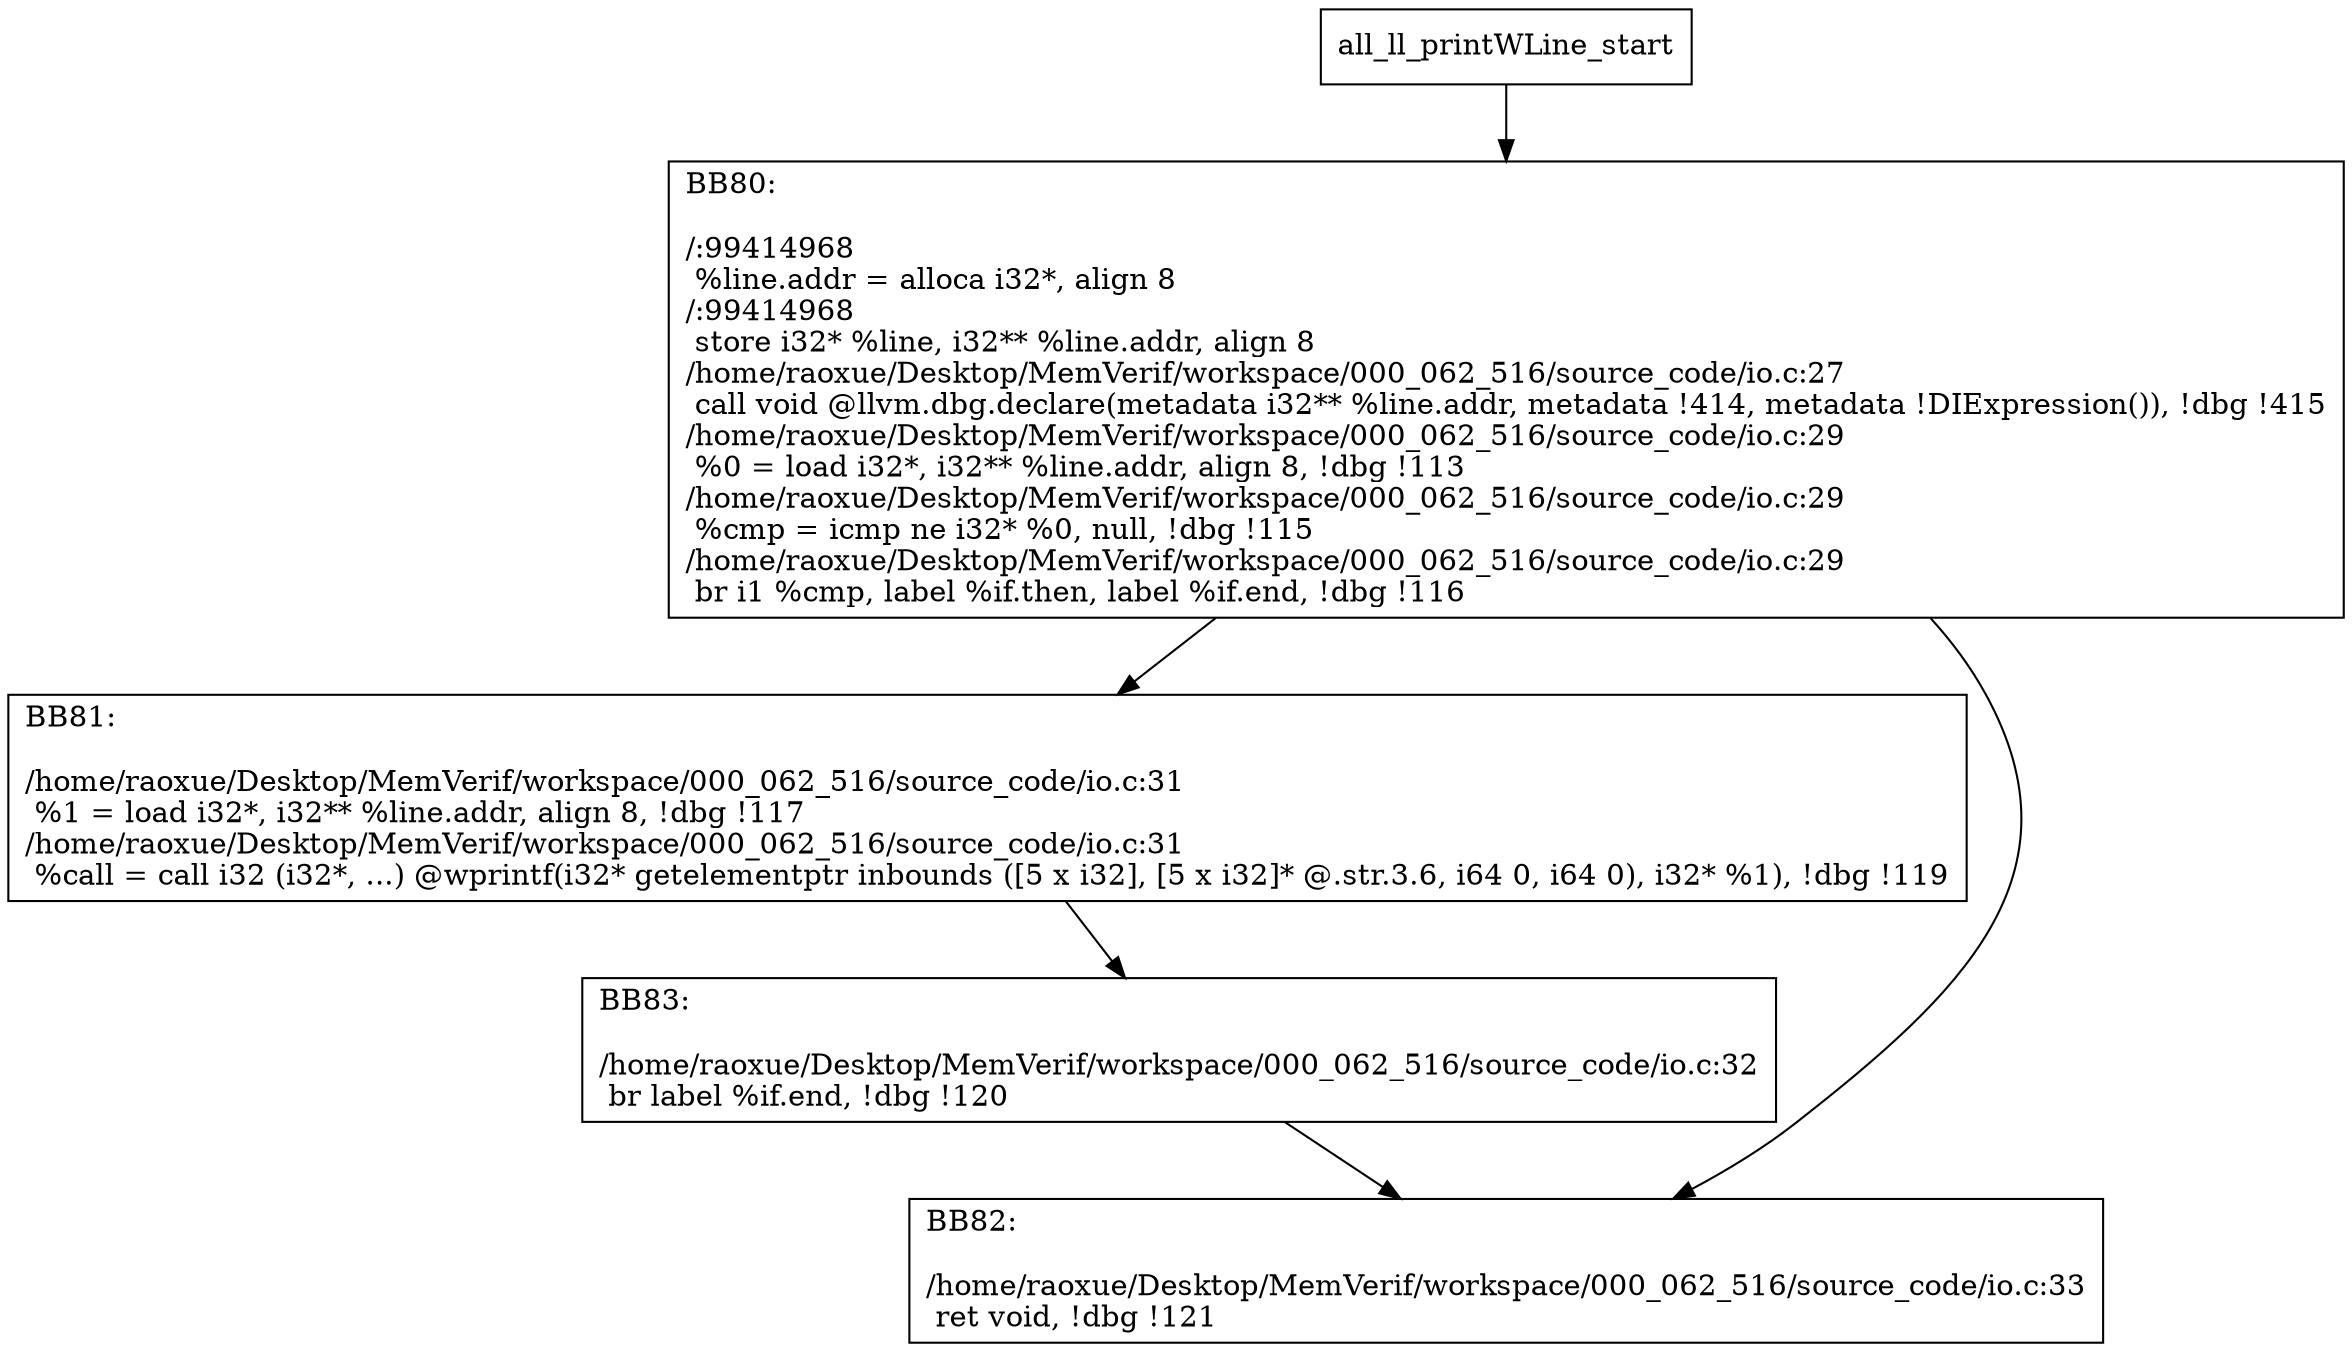 digraph "CFG for'all_ll_printWLine' function" {
	BBall_ll_printWLine_start[shape=record,label="{all_ll_printWLine_start}"];
	BBall_ll_printWLine_start-> all_ll_printWLineBB80;
	all_ll_printWLineBB80 [shape=record, label="{BB80:\l\l/:99414968\l
  %line.addr = alloca i32*, align 8\l
/:99414968\l
  store i32* %line, i32** %line.addr, align 8\l
/home/raoxue/Desktop/MemVerif/workspace/000_062_516/source_code/io.c:27\l
  call void @llvm.dbg.declare(metadata i32** %line.addr, metadata !414, metadata !DIExpression()), !dbg !415\l
/home/raoxue/Desktop/MemVerif/workspace/000_062_516/source_code/io.c:29\l
  %0 = load i32*, i32** %line.addr, align 8, !dbg !113\l
/home/raoxue/Desktop/MemVerif/workspace/000_062_516/source_code/io.c:29\l
  %cmp = icmp ne i32* %0, null, !dbg !115\l
/home/raoxue/Desktop/MemVerif/workspace/000_062_516/source_code/io.c:29\l
  br i1 %cmp, label %if.then, label %if.end, !dbg !116\l
}"];
	all_ll_printWLineBB80-> all_ll_printWLineBB81;
	all_ll_printWLineBB80-> all_ll_printWLineBB82;
	all_ll_printWLineBB81 [shape=record, label="{BB81:\l\l/home/raoxue/Desktop/MemVerif/workspace/000_062_516/source_code/io.c:31\l
  %1 = load i32*, i32** %line.addr, align 8, !dbg !117\l
/home/raoxue/Desktop/MemVerif/workspace/000_062_516/source_code/io.c:31\l
  %call = call i32 (i32*, ...) @wprintf(i32* getelementptr inbounds ([5 x i32], [5 x i32]* @.str.3.6, i64 0, i64 0), i32* %1), !dbg !119\l
}"];
	all_ll_printWLineBB81-> all_ll_printWLineBB83;
	all_ll_printWLineBB83 [shape=record, label="{BB83:\l\l/home/raoxue/Desktop/MemVerif/workspace/000_062_516/source_code/io.c:32\l
  br label %if.end, !dbg !120\l
}"];
	all_ll_printWLineBB83-> all_ll_printWLineBB82;
	all_ll_printWLineBB82 [shape=record, label="{BB82:\l\l/home/raoxue/Desktop/MemVerif/workspace/000_062_516/source_code/io.c:33\l
  ret void, !dbg !121\l
}"];
}
